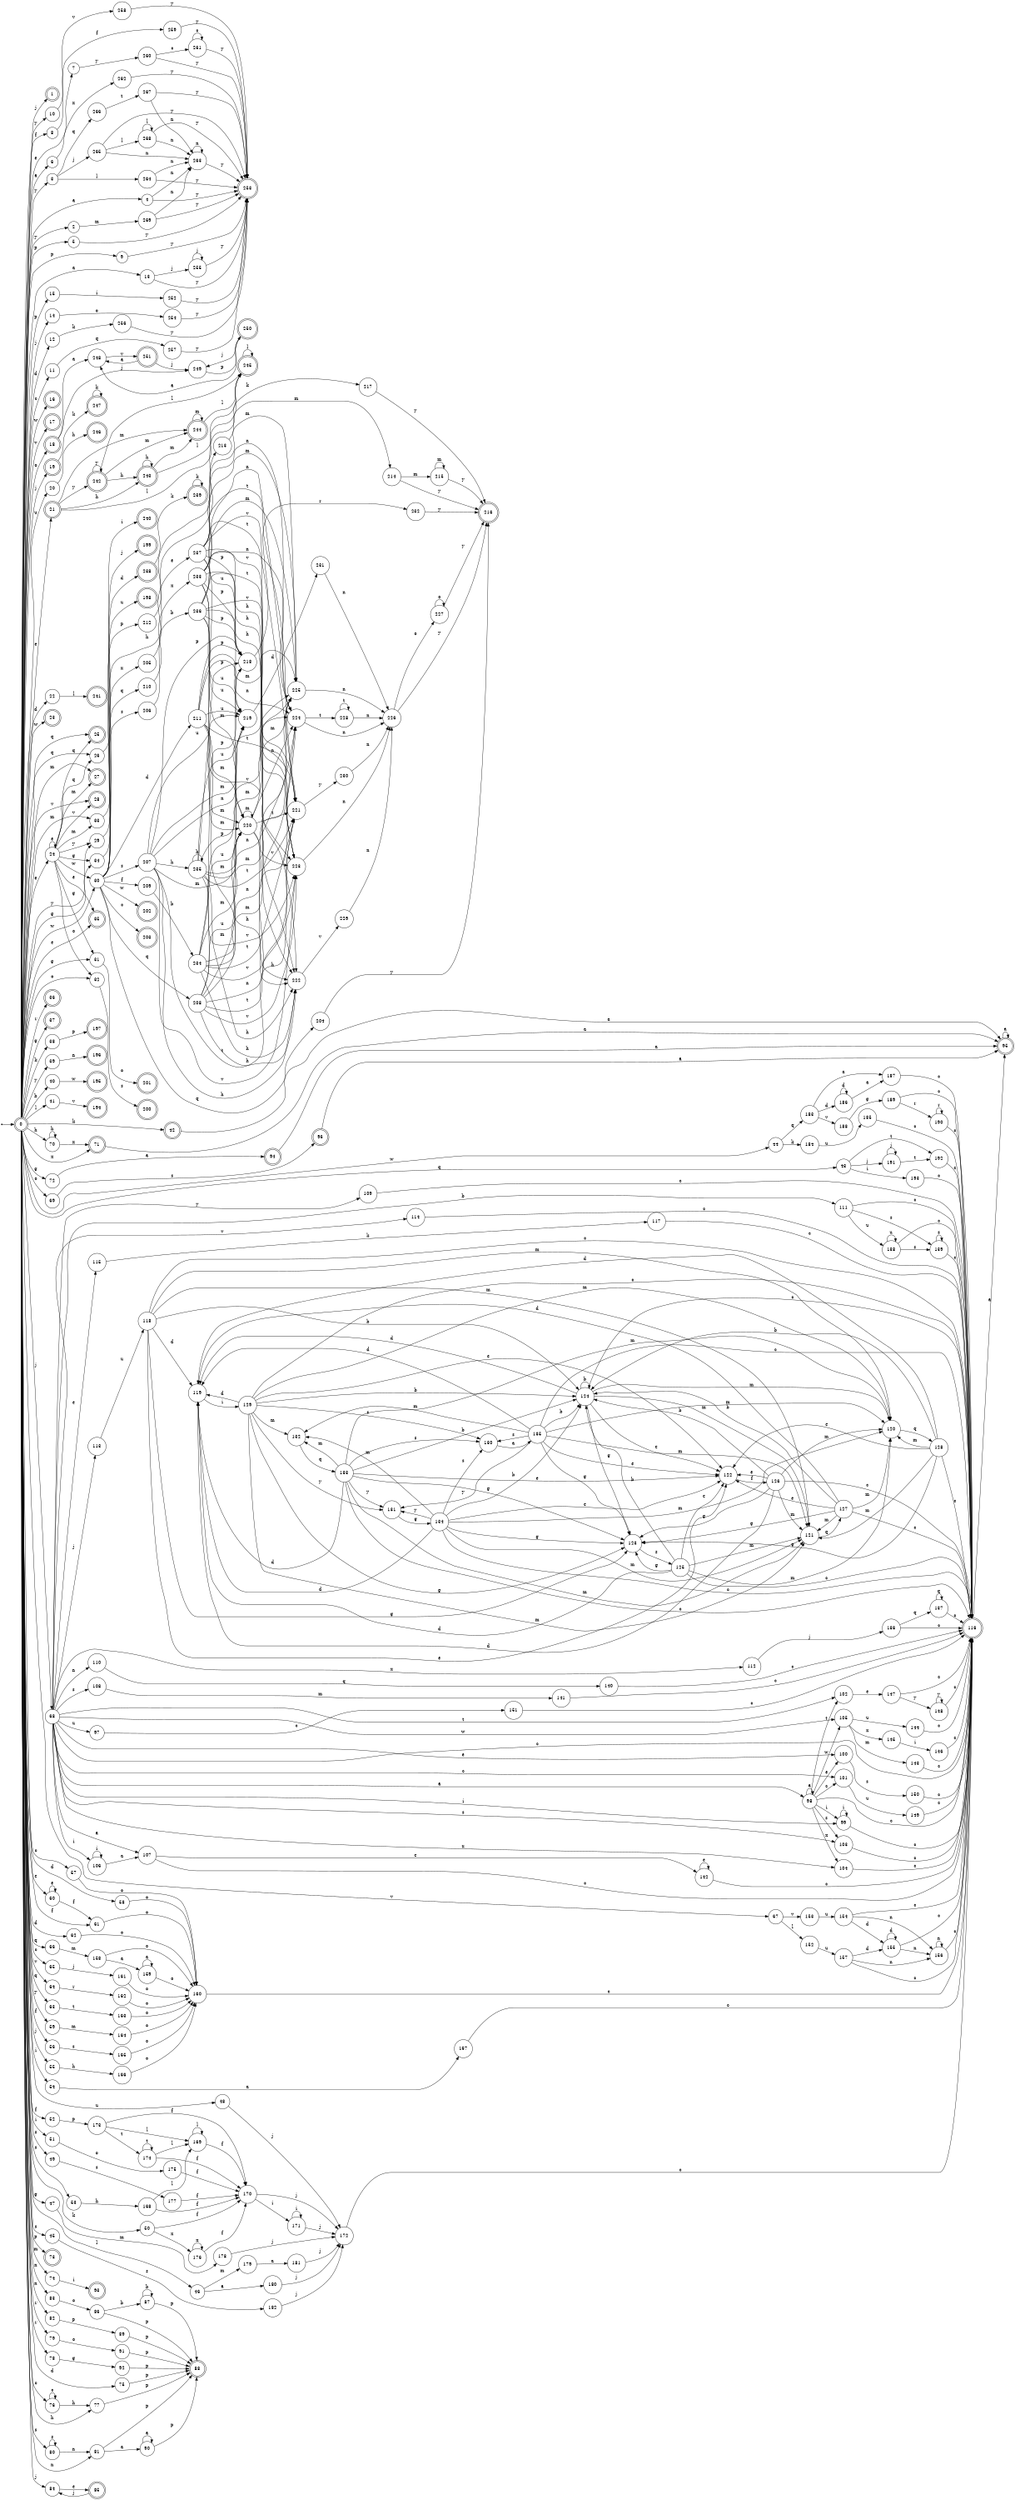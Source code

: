 digraph finite_state_machine {
rankdir=LR;
size="20,20";
node [shape = point]; "dummy0"
node [shape = doublecircle]; "0";"dummy0" -> "0";
node [shape = doublecircle]; "1";node [shape = circle]; "2";
node [shape = circle]; "3";
node [shape = circle]; "4";
node [shape = circle]; "5";
node [shape = circle]; "6";
node [shape = circle]; "7";
node [shape = circle]; "8";
node [shape = circle]; "9";
node [shape = circle]; "10";
node [shape = circle]; "11";
node [shape = circle]; "12";
node [shape = circle]; "13";
node [shape = circle]; "14";
node [shape = circle]; "15";
node [shape = doublecircle]; "16";node [shape = doublecircle]; "17";node [shape = doublecircle]; "18";node [shape = doublecircle]; "19";node [shape = circle]; "20";
node [shape = doublecircle]; "21";node [shape = circle]; "22";
node [shape = doublecircle]; "23";node [shape = circle]; "24";
node [shape = doublecircle]; "25";node [shape = circle]; "26";
node [shape = doublecircle]; "27";node [shape = doublecircle]; "28";node [shape = circle]; "29";
node [shape = circle]; "30";
node [shape = circle]; "31";
node [shape = circle]; "32";
node [shape = circle]; "33";
node [shape = circle]; "34";
node [shape = doublecircle]; "35";node [shape = doublecircle]; "36";node [shape = doublecircle]; "37";node [shape = circle]; "38";
node [shape = circle]; "39";
node [shape = circle]; "40";
node [shape = circle]; "41";
node [shape = doublecircle]; "42";node [shape = circle]; "43";
node [shape = circle]; "44";
node [shape = circle]; "45";
node [shape = circle]; "46";
node [shape = circle]; "47";
node [shape = circle]; "48";
node [shape = circle]; "49";
node [shape = circle]; "50";
node [shape = circle]; "51";
node [shape = circle]; "52";
node [shape = circle]; "53";
node [shape = circle]; "54";
node [shape = circle]; "55";
node [shape = circle]; "56";
node [shape = circle]; "57";
node [shape = circle]; "58";
node [shape = circle]; "59";
node [shape = circle]; "60";
node [shape = circle]; "61";
node [shape = circle]; "62";
node [shape = circle]; "63";
node [shape = circle]; "64";
node [shape = circle]; "65";
node [shape = circle]; "66";
node [shape = circle]; "67";
node [shape = circle]; "68";
node [shape = circle]; "69";
node [shape = circle]; "70";
node [shape = doublecircle]; "71";node [shape = circle]; "72";
node [shape = doublecircle]; "73";node [shape = circle]; "74";
node [shape = circle]; "75";
node [shape = circle]; "76";
node [shape = circle]; "77";
node [shape = circle]; "78";
node [shape = circle]; "79";
node [shape = circle]; "80";
node [shape = circle]; "81";
node [shape = circle]; "82";
node [shape = circle]; "83";
node [shape = circle]; "84";
node [shape = doublecircle]; "85";node [shape = circle]; "86";
node [shape = circle]; "87";
node [shape = doublecircle]; "88";node [shape = circle]; "89";
node [shape = circle]; "90";
node [shape = circle]; "91";
node [shape = circle]; "92";
node [shape = doublecircle]; "93";node [shape = doublecircle]; "94";node [shape = doublecircle]; "95";node [shape = doublecircle]; "96";node [shape = circle]; "97";
node [shape = circle]; "98";
node [shape = circle]; "99";
node [shape = circle]; "100";
node [shape = circle]; "101";
node [shape = circle]; "102";
node [shape = circle]; "103";
node [shape = circle]; "104";
node [shape = circle]; "105";
node [shape = circle]; "106";
node [shape = circle]; "107";
node [shape = circle]; "108";
node [shape = circle]; "109";
node [shape = circle]; "110";
node [shape = circle]; "111";
node [shape = circle]; "112";
node [shape = circle]; "113";
node [shape = circle]; "114";
node [shape = circle]; "115";
node [shape = doublecircle]; "116";node [shape = circle]; "117";
node [shape = circle]; "118";
node [shape = circle]; "119";
node [shape = circle]; "120";
node [shape = circle]; "121";
node [shape = circle]; "122";
node [shape = circle]; "123";
node [shape = circle]; "124";
node [shape = circle]; "125";
node [shape = circle]; "126";
node [shape = circle]; "127";
node [shape = circle]; "128";
node [shape = circle]; "129";
node [shape = circle]; "130";
node [shape = circle]; "131";
node [shape = circle]; "132";
node [shape = circle]; "133";
node [shape = circle]; "134";
node [shape = circle]; "135";
node [shape = circle]; "136";
node [shape = circle]; "137";
node [shape = circle]; "138";
node [shape = circle]; "139";
node [shape = circle]; "140";
node [shape = circle]; "141";
node [shape = circle]; "142";
node [shape = circle]; "143";
node [shape = circle]; "144";
node [shape = circle]; "145";
node [shape = circle]; "146";
node [shape = circle]; "147";
node [shape = circle]; "148";
node [shape = circle]; "149";
node [shape = circle]; "150";
node [shape = circle]; "151";
node [shape = circle]; "152";
node [shape = circle]; "153";
node [shape = circle]; "154";
node [shape = circle]; "155";
node [shape = circle]; "156";
node [shape = circle]; "157";
node [shape = circle]; "158";
node [shape = circle]; "159";
node [shape = circle]; "160";
node [shape = circle]; "161";
node [shape = circle]; "162";
node [shape = circle]; "163";
node [shape = circle]; "164";
node [shape = circle]; "165";
node [shape = circle]; "166";
node [shape = circle]; "167";
node [shape = circle]; "168";
node [shape = circle]; "169";
node [shape = circle]; "170";
node [shape = circle]; "171";
node [shape = circle]; "172";
node [shape = circle]; "173";
node [shape = circle]; "174";
node [shape = circle]; "175";
node [shape = circle]; "176";
node [shape = circle]; "177";
node [shape = circle]; "178";
node [shape = circle]; "179";
node [shape = circle]; "180";
node [shape = circle]; "181";
node [shape = circle]; "182";
node [shape = circle]; "183";
node [shape = circle]; "184";
node [shape = circle]; "185";
node [shape = circle]; "186";
node [shape = circle]; "187";
node [shape = circle]; "188";
node [shape = circle]; "189";
node [shape = circle]; "190";
node [shape = circle]; "191";
node [shape = circle]; "192";
node [shape = circle]; "193";
node [shape = doublecircle]; "194";node [shape = doublecircle]; "195";node [shape = doublecircle]; "196";node [shape = doublecircle]; "197";node [shape = doublecircle]; "198";node [shape = doublecircle]; "199";node [shape = doublecircle]; "200";node [shape = doublecircle]; "201";node [shape = doublecircle]; "202";node [shape = doublecircle]; "203";node [shape = circle]; "204";
node [shape = circle]; "205";
node [shape = circle]; "206";
node [shape = circle]; "207";
node [shape = circle]; "208";
node [shape = circle]; "209";
node [shape = circle]; "210";
node [shape = circle]; "211";
node [shape = circle]; "212";
node [shape = circle]; "213";
node [shape = circle]; "214";
node [shape = circle]; "215";
node [shape = doublecircle]; "216";node [shape = circle]; "217";
node [shape = circle]; "218";
node [shape = circle]; "219";
node [shape = circle]; "220";
node [shape = circle]; "221";
node [shape = circle]; "222";
node [shape = circle]; "223";
node [shape = circle]; "224";
node [shape = circle]; "225";
node [shape = circle]; "226";
node [shape = circle]; "227";
node [shape = circle]; "228";
node [shape = circle]; "229";
node [shape = circle]; "230";
node [shape = circle]; "231";
node [shape = circle]; "232";
node [shape = circle]; "233";
node [shape = circle]; "234";
node [shape = circle]; "235";
node [shape = circle]; "236";
node [shape = circle]; "237";
node [shape = doublecircle]; "238";node [shape = doublecircle]; "239";node [shape = doublecircle]; "240";node [shape = doublecircle]; "241";node [shape = doublecircle]; "242";node [shape = doublecircle]; "243";node [shape = doublecircle]; "244";node [shape = doublecircle]; "245";node [shape = doublecircle]; "246";node [shape = doublecircle]; "247";node [shape = circle]; "248";
node [shape = circle]; "249";
node [shape = doublecircle]; "250";node [shape = doublecircle]; "251";node [shape = circle]; "252";
node [shape = doublecircle]; "253";node [shape = circle]; "254";
node [shape = circle]; "255";
node [shape = circle]; "256";
node [shape = circle]; "257";
node [shape = circle]; "258";
node [shape = circle]; "259";
node [shape = circle]; "260";
node [shape = circle]; "261";
node [shape = circle]; "262";
node [shape = circle]; "263";
node [shape = circle]; "264";
node [shape = circle]; "265";
node [shape = circle]; "266";
node [shape = circle]; "267";
node [shape = circle]; "268";
node [shape = circle]; "269";
"0" -> "1" [label = "j"];
 "0" -> "19" [label = "j"];
 "0" -> "68" [label = "j"];
 "0" -> "84" [label = "j"];
 "0" -> "55" [label = "j"];
 "0" -> "14" [label = "j"];
 "0" -> "2" [label = "y"];
 "0" -> "3" [label = "y"];
 "0" -> "39" [label = "y"];
 "0" -> "10" [label = "y"];
 "0" -> "59" [label = "y"];
 "0" -> "29" [label = "y"];
 "0" -> "4" [label = "a"];
 "0" -> "13" [label = "a"];
 "0" -> "6" [label = "a"];
 "0" -> "73" [label = "p"];
 "0" -> "9" [label = "p"];
 "0" -> "5" [label = "p"];
 "0" -> "15" [label = "p"];
 "0" -> "35" [label = "e"];
 "0" -> "21" [label = "e"];
 "0" -> "7" [label = "e"];
 "0" -> "24" [label = "e"];
 "0" -> "60" [label = "e"];
 "0" -> "8" [label = "f"];
 "0" -> "56" [label = "f"];
 "0" -> "52" [label = "f"];
 "0" -> "61" [label = "f"];
 "0" -> "65" [label = "c"];
 "0" -> "57" [label = "c"];
 "0" -> "11" [label = "c"];
 "0" -> "76" [label = "c"];
 "0" -> "22" [label = "d"];
 "0" -> "58" [label = "d"];
 "0" -> "75" [label = "d"];
 "0" -> "12" [label = "d"];
 "0" -> "62" [label = "d"];
 "0" -> "16" [label = "w"];
 "0" -> "44" [label = "w"];
 "0" -> "30" [label = "w"];
 "0" -> "23" [label = "w"];
 "0" -> "64" [label = "v"];
 "0" -> "17" [label = "v"];
 "0" -> "67" [label = "v"];
 "0" -> "28" [label = "v"];
 "0" -> "32" [label = "o"];
 "0" -> "18" [label = "o"];
 "0" -> "69" [label = "o"];
 "0" -> "48" [label = "u"];
 "0" -> "20" [label = "u"];
 "0" -> "66" [label = "q"];
 "0" -> "25" [label = "q"];
 "0" -> "26" [label = "q"];
 "0" -> "43" [label = "q"];
 "0" -> "63" [label = "q"];
 "0" -> "33" [label = "m"];
 "0" -> "74" [label = "m"];
 "0" -> "27" [label = "m"];
 "0" -> "34" [label = "g"];
 "0" -> "37" [label = "g"];
 "0" -> "72" [label = "g"];
 "0" -> "31" [label = "g"];
 "0" -> "47" [label = "g"];
 "0" -> "36" [label = "r"];
 "0" -> "78" [label = "r"];
 "0" -> "79" [label = "r"];
 "0" -> "42" [label = "k"];
 "0" -> "50" [label = "k"];
 "0" -> "38" [label = "k"];
 "0" -> "40" [label = "b"];
 "0" -> "41" [label = "l"];
 "0" -> "46" [label = "l"];
 "0" -> "80" [label = "s"];
 "0" -> "49" [label = "s"];
 "0" -> "53" [label = "s"];
 "0" -> "45" [label = "s"];
 "0" -> "51" [label = "i"];
 "0" -> "54" [label = "i"];
 "0" -> "77" [label = "h"];
 "0" -> "70" [label = "h"];
 "0" -> "71" [label = "x"];
 "0" -> "81" [label = "n"];
 "0" -> "82" [label = "n"];
 "0" -> "83" [label = "n"];
 "84" -> "85" [label = "e"];
 "85" -> "84" [label = "j"];
 "83" -> "86" [label = "o"];
 "86" -> "87" [label = "b"];
 "86" -> "88" [label = "p"];
 "87" -> "87" [label = "b"];
 "87" -> "88" [label = "p"];
 "82" -> "89" [label = "p"];
 "89" -> "88" [label = "p"];
 "81" -> "90" [label = "a"];
 "81" -> "88" [label = "p"];
 "90" -> "90" [label = "a"];
 "90" -> "88" [label = "p"];
 "80" -> "80" [label = "s"];
 "80" -> "81" [label = "n"];
 "79" -> "91" [label = "o"];
 "91" -> "88" [label = "p"];
 "78" -> "92" [label = "g"];
 "92" -> "88" [label = "p"];
 "77" -> "88" [label = "p"];
 "76" -> "76" [label = "c"];
 "76" -> "77" [label = "h"];
 "75" -> "88" [label = "p"];
 "74" -> "93" [label = "i"];
 "72" -> "94" [label = "a"];
 "94" -> "95" [label = "a"];
 "95" -> "95" [label = "a"];
 "71" -> "95" [label = "a"];
 "70" -> "70" [label = "h"];
 "70" -> "71" [label = "x"];
 "69" -> "96" [label = "s"];
 "96" -> "95" [label = "a"];
 "68" -> "97" [label = "u"];
 "68" -> "98" [label = "a"];
 "68" -> "107" [label = "a"];
 "68" -> "106" [label = "i"];
 "68" -> "99" [label = "i"];
 "68" -> "115" [label = "e"];
 "68" -> "100" [label = "e"];
 "68" -> "116" [label = "c"];
 "68" -> "101" [label = "c"];
 "68" -> "102" [label = "t"];
 "68" -> "108" [label = "s"];
 "68" -> "103" [label = "s"];
 "68" -> "104" [label = "x"];
 "68" -> "112" [label = "x"];
 "68" -> "105" [label = "w"];
 "68" -> "109" [label = "y"];
 "68" -> "110" [label = "n"];
 "68" -> "111" [label = "b"];
 "68" -> "113" [label = "j"];
 "68" -> "114" [label = "v"];
 "116" -> "95" [label = "a"];
 "115" -> "117" [label = "k"];
 "117" -> "116" [label = "c"];
 "114" -> "116" [label = "c"];
 "113" -> "118" [label = "u"];
 "118" -> "119" [label = "d"];
 "118" -> "120" [label = "m"];
 "118" -> "121" [label = "m"];
 "118" -> "122" [label = "e"];
 "118" -> "123" [label = "g"];
 "118" -> "124" [label = "b"];
 "118" -> "116" [label = "c"];
 "124" -> "124" [label = "b"];
 "124" -> "119" [label = "d"];
 "124" -> "120" [label = "m"];
 "124" -> "121" [label = "m"];
 "124" -> "122" [label = "e"];
 "124" -> "123" [label = "g"];
 "124" -> "116" [label = "c"];
 "123" -> "125" [label = "s"];
 "125" -> "123" [label = "g"];
 "125" -> "119" [label = "d"];
 "125" -> "120" [label = "m"];
 "125" -> "121" [label = "m"];
 "125" -> "122" [label = "e"];
 "125" -> "124" [label = "b"];
 "125" -> "116" [label = "c"];
 "122" -> "126" [label = "f"];
 "126" -> "122" [label = "e"];
 "126" -> "119" [label = "d"];
 "126" -> "120" [label = "m"];
 "126" -> "121" [label = "m"];
 "126" -> "123" [label = "g"];
 "126" -> "124" [label = "b"];
 "126" -> "116" [label = "c"];
 "121" -> "127" [label = "q"];
 "127" -> "120" [label = "m"];
 "127" -> "121" [label = "m"];
 "127" -> "119" [label = "d"];
 "127" -> "122" [label = "e"];
 "127" -> "123" [label = "g"];
 "127" -> "124" [label = "b"];
 "127" -> "116" [label = "c"];
 "120" -> "128" [label = "q"];
 "128" -> "120" [label = "m"];
 "128" -> "121" [label = "m"];
 "128" -> "119" [label = "d"];
 "128" -> "122" [label = "e"];
 "128" -> "123" [label = "g"];
 "128" -> "124" [label = "b"];
 "128" -> "116" [label = "c"];
 "119" -> "129" [label = "i"];
 "129" -> "119" [label = "d"];
 "129" -> "130" [label = "s"];
 "129" -> "131" [label = "y"];
 "129" -> "120" [label = "m"];
 "129" -> "121" [label = "m"];
 "129" -> "132" [label = "m"];
 "129" -> "122" [label = "e"];
 "129" -> "123" [label = "g"];
 "129" -> "124" [label = "b"];
 "129" -> "116" [label = "c"];
 "132" -> "133" [label = "q"];
 "133" -> "120" [label = "m"];
 "133" -> "121" [label = "m"];
 "133" -> "132" [label = "m"];
 "133" -> "130" [label = "s"];
 "133" -> "131" [label = "y"];
 "133" -> "119" [label = "d"];
 "133" -> "122" [label = "e"];
 "133" -> "123" [label = "g"];
 "133" -> "124" [label = "b"];
 "133" -> "116" [label = "c"];
 "131" -> "134" [label = "g"];
 "134" -> "131" [label = "y"];
 "134" -> "130" [label = "s"];
 "134" -> "120" [label = "m"];
 "134" -> "121" [label = "m"];
 "134" -> "132" [label = "m"];
 "134" -> "119" [label = "d"];
 "134" -> "122" [label = "e"];
 "134" -> "123" [label = "g"];
 "134" -> "124" [label = "b"];
 "134" -> "116" [label = "c"];
 "130" -> "135" [label = "a"];
 "135" -> "130" [label = "s"];
 "135" -> "131" [label = "y"];
 "135" -> "120" [label = "m"];
 "135" -> "121" [label = "m"];
 "135" -> "132" [label = "m"];
 "135" -> "119" [label = "d"];
 "135" -> "122" [label = "e"];
 "135" -> "123" [label = "g"];
 "135" -> "124" [label = "b"];
 "135" -> "116" [label = "c"];
 "112" -> "136" [label = "j"];
 "136" -> "137" [label = "q"];
 "136" -> "116" [label = "c"];
 "137" -> "137" [label = "q"];
 "137" -> "116" [label = "c"];
 "111" -> "138" [label = "u"];
 "111" -> "139" [label = "s"];
 "111" -> "116" [label = "c"];
 "139" -> "139" [label = "s"];
 "139" -> "116" [label = "c"];
 "138" -> "138" [label = "u"];
 "138" -> "139" [label = "s"];
 "138" -> "116" [label = "c"];
 "110" -> "140" [label = "q"];
 "140" -> "116" [label = "c"];
 "109" -> "116" [label = "c"];
 "108" -> "141" [label = "m"];
 "141" -> "116" [label = "c"];
 "107" -> "142" [label = "e"];
 "107" -> "116" [label = "c"];
 "142" -> "142" [label = "e"];
 "142" -> "116" [label = "c"];
 "106" -> "106" [label = "i"];
 "106" -> "107" [label = "a"];
 "105" -> "143" [label = "m"];
 "105" -> "144" [label = "u"];
 "105" -> "145" [label = "x"];
 "145" -> "146" [label = "i"];
 "146" -> "116" [label = "c"];
 "144" -> "116" [label = "c"];
 "143" -> "116" [label = "c"];
 "104" -> "116" [label = "c"];
 "103" -> "116" [label = "c"];
 "102" -> "147" [label = "e"];
 "147" -> "148" [label = "y"];
 "147" -> "116" [label = "c"];
 "148" -> "148" [label = "y"];
 "148" -> "116" [label = "c"];
 "101" -> "149" [label = "u"];
 "149" -> "116" [label = "c"];
 "100" -> "150" [label = "s"];
 "150" -> "116" [label = "c"];
 "99" -> "99" [label = "i"];
 "99" -> "116" [label = "c"];
 "98" -> "98" [label = "a"];
 "98" -> "99" [label = "i"];
 "98" -> "100" [label = "e"];
 "98" -> "116" [label = "c"];
 "98" -> "101" [label = "c"];
 "98" -> "102" [label = "t"];
 "98" -> "103" [label = "s"];
 "98" -> "104" [label = "x"];
 "98" -> "105" [label = "w"];
 "97" -> "151" [label = "c"];
 "151" -> "116" [label = "c"];
 "67" -> "152" [label = "l"];
 "67" -> "153" [label = "v"];
 "153" -> "154" [label = "u"];
 "154" -> "155" [label = "d"];
 "154" -> "156" [label = "n"];
 "154" -> "116" [label = "c"];
 "156" -> "156" [label = "n"];
 "156" -> "116" [label = "c"];
 "155" -> "155" [label = "d"];
 "155" -> "156" [label = "n"];
 "155" -> "116" [label = "c"];
 "152" -> "157" [label = "u"];
 "157" -> "155" [label = "d"];
 "157" -> "156" [label = "n"];
 "157" -> "116" [label = "c"];
 "66" -> "158" [label = "m"];
 "158" -> "159" [label = "a"];
 "158" -> "160" [label = "o"];
 "160" -> "116" [label = "c"];
 "159" -> "159" [label = "a"];
 "159" -> "160" [label = "o"];
 "65" -> "161" [label = "j"];
 "161" -> "160" [label = "o"];
 "64" -> "162" [label = "r"];
 "162" -> "160" [label = "o"];
 "63" -> "163" [label = "t"];
 "163" -> "160" [label = "o"];
 "62" -> "160" [label = "o"];
 "61" -> "160" [label = "o"];
 "60" -> "60" [label = "e"];
 "60" -> "61" [label = "f"];
 "59" -> "164" [label = "m"];
 "164" -> "160" [label = "o"];
 "58" -> "160" [label = "o"];
 "57" -> "160" [label = "o"];
 "56" -> "165" [label = "s"];
 "165" -> "160" [label = "o"];
 "55" -> "166" [label = "h"];
 "166" -> "160" [label = "o"];
 "54" -> "167" [label = "a"];
 "167" -> "116" [label = "c"];
 "53" -> "168" [label = "h"];
 "168" -> "169" [label = "l"];
 "168" -> "170" [label = "f"];
 "170" -> "171" [label = "i"];
 "170" -> "172" [label = "j"];
 "172" -> "116" [label = "c"];
 "171" -> "171" [label = "i"];
 "171" -> "172" [label = "j"];
 "169" -> "169" [label = "l"];
 "169" -> "170" [label = "f"];
 "52" -> "173" [label = "p"];
 "173" -> "174" [label = "t"];
 "173" -> "169" [label = "l"];
 "173" -> "170" [label = "f"];
 "174" -> "174" [label = "t"];
 "174" -> "169" [label = "l"];
 "174" -> "170" [label = "f"];
 "51" -> "175" [label = "o"];
 "175" -> "170" [label = "f"];
 "50" -> "176" [label = "x"];
 "50" -> "170" [label = "f"];
 "176" -> "176" [label = "x"];
 "176" -> "170" [label = "f"];
 "49" -> "177" [label = "s"];
 "177" -> "170" [label = "f"];
 "48" -> "172" [label = "j"];
 "47" -> "178" [label = "m"];
 "178" -> "172" [label = "j"];
 "46" -> "179" [label = "m"];
 "46" -> "180" [label = "a"];
 "180" -> "172" [label = "j"];
 "179" -> "181" [label = "a"];
 "181" -> "172" [label = "j"];
 "45" -> "182" [label = "s"];
 "182" -> "172" [label = "j"];
 "44" -> "183" [label = "q"];
 "44" -> "184" [label = "k"];
 "184" -> "185" [label = "u"];
 "185" -> "116" [label = "c"];
 "183" -> "186" [label = "d"];
 "183" -> "187" [label = "a"];
 "183" -> "188" [label = "v"];
 "188" -> "189" [label = "g"];
 "189" -> "190" [label = "r"];
 "189" -> "116" [label = "c"];
 "190" -> "190" [label = "r"];
 "190" -> "116" [label = "c"];
 "187" -> "116" [label = "c"];
 "186" -> "186" [label = "d"];
 "186" -> "187" [label = "a"];
 "43" -> "191" [label = "j"];
 "43" -> "192" [label = "t"];
 "43" -> "193" [label = "i"];
 "193" -> "116" [label = "c"];
 "192" -> "116" [label = "c"];
 "191" -> "191" [label = "j"];
 "191" -> "192" [label = "t"];
 "42" -> "95" [label = "a"];
 "41" -> "194" [label = "v"];
 "40" -> "195" [label = "w"];
 "39" -> "196" [label = "n"];
 "38" -> "197" [label = "p"];
 "34" -> "198" [label = "u"];
 "33" -> "199" [label = "j"];
 "32" -> "200" [label = "s"];
 "31" -> "201" [label = "o"];
 "30" -> "202" [label = "w"];
 "30" -> "203" [label = "c"];
 "30" -> "208" [label = "q"];
 "30" -> "210" [label = "q"];
 "30" -> "204" [label = "q"];
 "30" -> "205" [label = "x"];
 "30" -> "206" [label = "s"];
 "30" -> "207" [label = "s"];
 "30" -> "209" [label = "f"];
 "30" -> "211" [label = "d"];
 "30" -> "212" [label = "p"];
 "30" -> "213" [label = "h"];
 "213" -> "214" [label = "m"];
 "214" -> "215" [label = "m"];
 "214" -> "216" [label = "y"];
 "215" -> "215" [label = "m"];
 "215" -> "216" [label = "y"];
 "212" -> "217" [label = "k"];
 "217" -> "216" [label = "y"];
 "211" -> "218" [label = "p"];
 "211" -> "219" [label = "u"];
 "211" -> "225" [label = "m"];
 "211" -> "220" [label = "m"];
 "211" -> "221" [label = "t"];
 "211" -> "222" [label = "h"];
 "211" -> "223" [label = "v"];
 "211" -> "224" [label = "n"];
 "225" -> "226" [label = "n"];
 "226" -> "227" [label = "o"];
 "226" -> "216" [label = "y"];
 "227" -> "227" [label = "o"];
 "227" -> "216" [label = "y"];
 "224" -> "228" [label = "t"];
 "224" -> "226" [label = "n"];
 "228" -> "228" [label = "t"];
 "228" -> "226" [label = "n"];
 "223" -> "226" [label = "n"];
 "222" -> "229" [label = "v"];
 "229" -> "226" [label = "n"];
 "221" -> "230" [label = "y"];
 "230" -> "226" [label = "n"];
 "220" -> "225" [label = "m"];
 "220" -> "220" [label = "m"];
 "220" -> "221" [label = "t"];
 "220" -> "222" [label = "h"];
 "220" -> "223" [label = "v"];
 "220" -> "224" [label = "n"];
 "219" -> "231" [label = "d"];
 "231" -> "226" [label = "n"];
 "218" -> "232" [label = "r"];
 "232" -> "216" [label = "y"];
 "210" -> "233" [label = "x"];
 "233" -> "218" [label = "p"];
 "233" -> "219" [label = "u"];
 "233" -> "225" [label = "m"];
 "233" -> "220" [label = "m"];
 "233" -> "221" [label = "t"];
 "233" -> "222" [label = "h"];
 "233" -> "223" [label = "v"];
 "233" -> "224" [label = "n"];
 "209" -> "234" [label = "b"];
 "234" -> "218" [label = "p"];
 "234" -> "219" [label = "u"];
 "234" -> "225" [label = "m"];
 "234" -> "220" [label = "m"];
 "234" -> "221" [label = "t"];
 "234" -> "222" [label = "h"];
 "234" -> "223" [label = "v"];
 "234" -> "224" [label = "n"];
 "208" -> "218" [label = "p"];
 "208" -> "219" [label = "u"];
 "208" -> "225" [label = "m"];
 "208" -> "220" [label = "m"];
 "208" -> "221" [label = "t"];
 "208" -> "222" [label = "h"];
 "208" -> "223" [label = "v"];
 "208" -> "224" [label = "n"];
 "207" -> "235" [label = "h"];
 "207" -> "222" [label = "h"];
 "207" -> "218" [label = "p"];
 "207" -> "219" [label = "u"];
 "207" -> "225" [label = "m"];
 "207" -> "220" [label = "m"];
 "207" -> "221" [label = "t"];
 "207" -> "223" [label = "v"];
 "207" -> "224" [label = "n"];
 "235" -> "235" [label = "h"];
 "235" -> "222" [label = "h"];
 "235" -> "218" [label = "p"];
 "235" -> "219" [label = "u"];
 "235" -> "225" [label = "m"];
 "235" -> "220" [label = "m"];
 "235" -> "221" [label = "t"];
 "235" -> "223" [label = "v"];
 "235" -> "224" [label = "n"];
 "206" -> "236" [label = "b"];
 "236" -> "218" [label = "p"];
 "236" -> "219" [label = "u"];
 "236" -> "225" [label = "m"];
 "236" -> "220" [label = "m"];
 "236" -> "221" [label = "t"];
 "236" -> "222" [label = "h"];
 "236" -> "223" [label = "v"];
 "236" -> "224" [label = "n"];
 "205" -> "237" [label = "e"];
 "237" -> "218" [label = "p"];
 "237" -> "219" [label = "u"];
 "237" -> "225" [label = "m"];
 "237" -> "220" [label = "m"];
 "237" -> "221" [label = "t"];
 "237" -> "222" [label = "h"];
 "237" -> "223" [label = "v"];
 "237" -> "224" [label = "n"];
 "204" -> "216" [label = "y"];
 "29" -> "238" [label = "d"];
 "238" -> "239" [label = "k"];
 "239" -> "239" [label = "k"];
 "26" -> "240" [label = "i"];
 "24" -> "24" [label = "e"];
 "24" -> "35" [label = "e"];
 "24" -> "25" [label = "q"];
 "24" -> "26" [label = "q"];
 "24" -> "33" [label = "m"];
 "24" -> "27" [label = "m"];
 "24" -> "28" [label = "v"];
 "24" -> "29" [label = "y"];
 "24" -> "30" [label = "w"];
 "24" -> "34" [label = "g"];
 "24" -> "31" [label = "g"];
 "24" -> "32" [label = "o"];
 "22" -> "241" [label = "l"];
 "21" -> "242" [label = "y"];
 "21" -> "243" [label = "h"];
 "21" -> "244" [label = "m"];
 "21" -> "245" [label = "l"];
 "245" -> "245" [label = "l"];
 "244" -> "244" [label = "m"];
 "244" -> "245" [label = "l"];
 "243" -> "243" [label = "h"];
 "243" -> "244" [label = "m"];
 "243" -> "245" [label = "l"];
 "242" -> "242" [label = "y"];
 "242" -> "243" [label = "h"];
 "242" -> "244" [label = "m"];
 "242" -> "245" [label = "l"];
 "20" -> "246" [label = "h"];
 "19" -> "247" [label = "k"];
 "247" -> "247" [label = "k"];
 "18" -> "248" [label = "a"];
 "18" -> "249" [label = "j"];
 "249" -> "250" [label = "p"];
 "250" -> "249" [label = "j"];
 "250" -> "248" [label = "a"];
 "248" -> "251" [label = "v"];
 "251" -> "248" [label = "a"];
 "251" -> "249" [label = "j"];
 "15" -> "252" [label = "i"];
 "252" -> "253" [label = "y"];
 "14" -> "254" [label = "o"];
 "254" -> "253" [label = "y"];
 "13" -> "255" [label = "j"];
 "13" -> "253" [label = "y"];
 "255" -> "255" [label = "j"];
 "255" -> "253" [label = "y"];
 "12" -> "256" [label = "k"];
 "256" -> "253" [label = "y"];
 "11" -> "257" [label = "q"];
 "257" -> "253" [label = "y"];
 "10" -> "258" [label = "v"];
 "258" -> "253" [label = "y"];
 "9" -> "253" [label = "y"];
 "8" -> "259" [label = "f"];
 "259" -> "253" [label = "y"];
 "7" -> "260" [label = "y"];
 "260" -> "261" [label = "c"];
 "260" -> "253" [label = "y"];
 "261" -> "261" [label = "c"];
 "261" -> "253" [label = "y"];
 "6" -> "262" [label = "x"];
 "262" -> "253" [label = "y"];
 "5" -> "253" [label = "y"];
 "4" -> "263" [label = "n"];
 "4" -> "253" [label = "y"];
 "263" -> "263" [label = "n"];
 "263" -> "253" [label = "y"];
 "3" -> "264" [label = "l"];
 "3" -> "265" [label = "j"];
 "3" -> "266" [label = "q"];
 "266" -> "267" [label = "t"];
 "267" -> "263" [label = "n"];
 "267" -> "253" [label = "y"];
 "265" -> "268" [label = "l"];
 "265" -> "263" [label = "n"];
 "265" -> "253" [label = "y"];
 "268" -> "268" [label = "l"];
 "268" -> "263" [label = "n"];
 "268" -> "253" [label = "y"];
 "264" -> "263" [label = "n"];
 "264" -> "253" [label = "y"];
 "2" -> "269" [label = "m"];
 "269" -> "263" [label = "n"];
 "269" -> "253" [label = "y"];
 }
